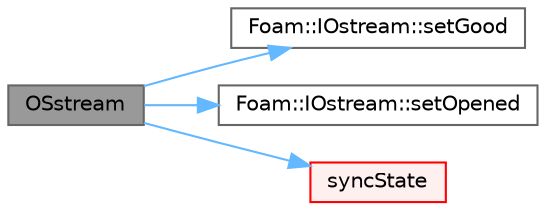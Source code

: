 digraph "OSstream"
{
 // LATEX_PDF_SIZE
  bgcolor="transparent";
  edge [fontname=Helvetica,fontsize=10,labelfontname=Helvetica,labelfontsize=10];
  node [fontname=Helvetica,fontsize=10,shape=box,height=0.2,width=0.4];
  rankdir="LR";
  Node1 [id="Node000001",label="OSstream",height=0.2,width=0.4,color="gray40", fillcolor="grey60", style="filled", fontcolor="black",tooltip=" "];
  Node1 -> Node2 [id="edge1_Node000001_Node000002",color="steelblue1",style="solid",tooltip=" "];
  Node2 [id="Node000002",label="Foam::IOstream::setGood",height=0.2,width=0.4,color="grey40", fillcolor="white", style="filled",URL="$classFoam_1_1IOstream.html#ac678f1cdbfb3722bdbe4d140825ec707",tooltip=" "];
  Node1 -> Node3 [id="edge2_Node000001_Node000003",color="steelblue1",style="solid",tooltip=" "];
  Node3 [id="Node000003",label="Foam::IOstream::setOpened",height=0.2,width=0.4,color="grey40", fillcolor="white", style="filled",URL="$classFoam_1_1IOstream.html#aeaa3927db74818bc44f037ed47b7e502",tooltip=" "];
  Node1 -> Node4 [id="edge3_Node000001_Node000004",color="steelblue1",style="solid",tooltip=" "];
  Node4 [id="Node000004",label="syncState",height=0.2,width=0.4,color="red", fillcolor="#FFF0F0", style="filled",URL="$classFoam_1_1OSstream.html#a9c77f6ac25536bbe5e4923f338932b63",tooltip=" "];
}
